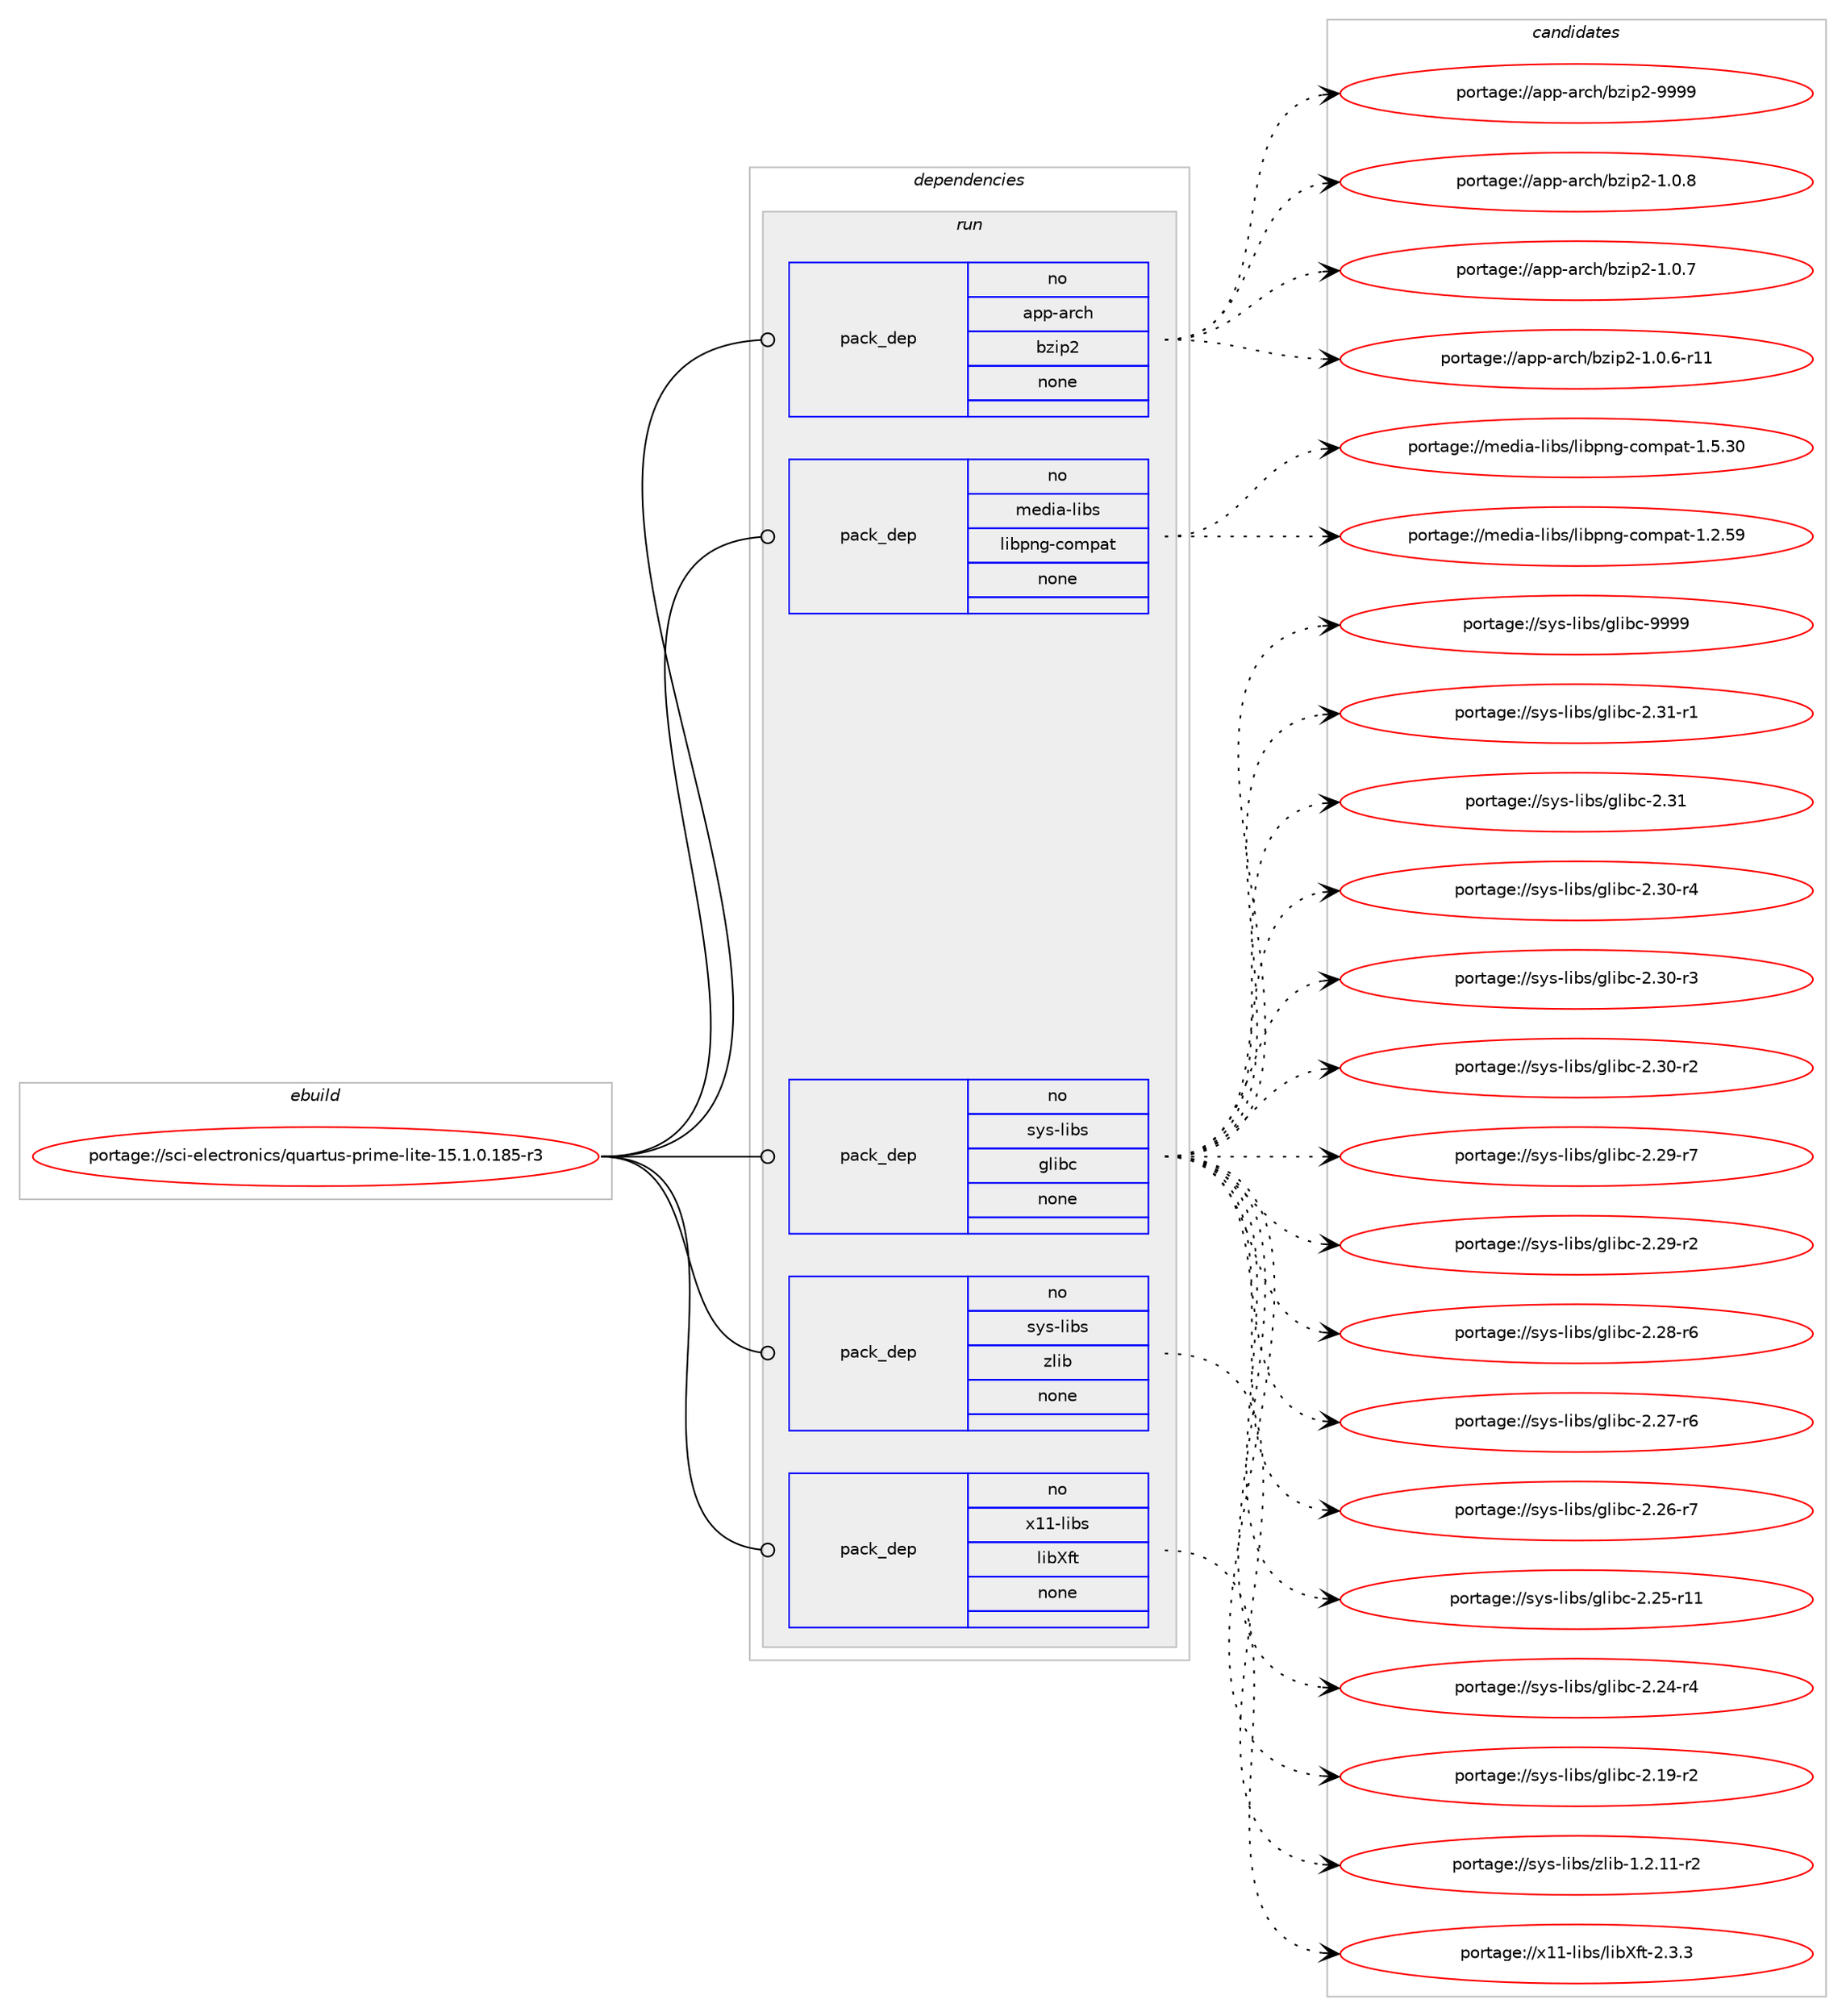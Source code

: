 digraph prolog {

# *************
# Graph options
# *************

newrank=true;
concentrate=true;
compound=true;
graph [rankdir=LR,fontname=Helvetica,fontsize=10,ranksep=1.5];#, ranksep=2.5, nodesep=0.2];
edge  [arrowhead=vee];
node  [fontname=Helvetica,fontsize=10];

# **********
# The ebuild
# **********

subgraph cluster_leftcol {
color=gray;
rank=same;
label=<<i>ebuild</i>>;
id [label="portage://sci-electronics/quartus-prime-lite-15.1.0.185-r3", color=red, width=4, href="../sci-electronics/quartus-prime-lite-15.1.0.185-r3.svg"];
}

# ****************
# The dependencies
# ****************

subgraph cluster_midcol {
color=gray;
label=<<i>dependencies</i>>;
subgraph cluster_compile {
fillcolor="#eeeeee";
style=filled;
label=<<i>compile</i>>;
}
subgraph cluster_compileandrun {
fillcolor="#eeeeee";
style=filled;
label=<<i>compile and run</i>>;
}
subgraph cluster_run {
fillcolor="#eeeeee";
style=filled;
label=<<i>run</i>>;
subgraph pack41177 {
dependency53378 [label=<<TABLE BORDER="0" CELLBORDER="1" CELLSPACING="0" CELLPADDING="4" WIDTH="220"><TR><TD ROWSPAN="6" CELLPADDING="30">pack_dep</TD></TR><TR><TD WIDTH="110">no</TD></TR><TR><TD>app-arch</TD></TR><TR><TD>bzip2</TD></TR><TR><TD>none</TD></TR><TR><TD></TD></TR></TABLE>>, shape=none, color=blue];
}
id:e -> dependency53378:w [weight=20,style="solid",arrowhead="odot"];
subgraph pack41178 {
dependency53379 [label=<<TABLE BORDER="0" CELLBORDER="1" CELLSPACING="0" CELLPADDING="4" WIDTH="220"><TR><TD ROWSPAN="6" CELLPADDING="30">pack_dep</TD></TR><TR><TD WIDTH="110">no</TD></TR><TR><TD>media-libs</TD></TR><TR><TD>libpng-compat</TD></TR><TR><TD>none</TD></TR><TR><TD></TD></TR></TABLE>>, shape=none, color=blue];
}
id:e -> dependency53379:w [weight=20,style="solid",arrowhead="odot"];
subgraph pack41179 {
dependency53380 [label=<<TABLE BORDER="0" CELLBORDER="1" CELLSPACING="0" CELLPADDING="4" WIDTH="220"><TR><TD ROWSPAN="6" CELLPADDING="30">pack_dep</TD></TR><TR><TD WIDTH="110">no</TD></TR><TR><TD>sys-libs</TD></TR><TR><TD>glibc</TD></TR><TR><TD>none</TD></TR><TR><TD></TD></TR></TABLE>>, shape=none, color=blue];
}
id:e -> dependency53380:w [weight=20,style="solid",arrowhead="odot"];
subgraph pack41180 {
dependency53381 [label=<<TABLE BORDER="0" CELLBORDER="1" CELLSPACING="0" CELLPADDING="4" WIDTH="220"><TR><TD ROWSPAN="6" CELLPADDING="30">pack_dep</TD></TR><TR><TD WIDTH="110">no</TD></TR><TR><TD>sys-libs</TD></TR><TR><TD>zlib</TD></TR><TR><TD>none</TD></TR><TR><TD></TD></TR></TABLE>>, shape=none, color=blue];
}
id:e -> dependency53381:w [weight=20,style="solid",arrowhead="odot"];
subgraph pack41181 {
dependency53382 [label=<<TABLE BORDER="0" CELLBORDER="1" CELLSPACING="0" CELLPADDING="4" WIDTH="220"><TR><TD ROWSPAN="6" CELLPADDING="30">pack_dep</TD></TR><TR><TD WIDTH="110">no</TD></TR><TR><TD>x11-libs</TD></TR><TR><TD>libXft</TD></TR><TR><TD>none</TD></TR><TR><TD></TD></TR></TABLE>>, shape=none, color=blue];
}
id:e -> dependency53382:w [weight=20,style="solid",arrowhead="odot"];
}
}

# **************
# The candidates
# **************

subgraph cluster_choices {
rank=same;
color=gray;
label=<<i>candidates</i>>;

subgraph choice41177 {
color=black;
nodesep=1;
choice971121124597114991044798122105112504557575757 [label="portage://app-arch/bzip2-9999", color=red, width=4,href="../app-arch/bzip2-9999.svg"];
choice97112112459711499104479812210511250454946484656 [label="portage://app-arch/bzip2-1.0.8", color=red, width=4,href="../app-arch/bzip2-1.0.8.svg"];
choice97112112459711499104479812210511250454946484655 [label="portage://app-arch/bzip2-1.0.7", color=red, width=4,href="../app-arch/bzip2-1.0.7.svg"];
choice97112112459711499104479812210511250454946484654451144949 [label="portage://app-arch/bzip2-1.0.6-r11", color=red, width=4,href="../app-arch/bzip2-1.0.6-r11.svg"];
dependency53378:e -> choice971121124597114991044798122105112504557575757:w [style=dotted,weight="100"];
dependency53378:e -> choice97112112459711499104479812210511250454946484656:w [style=dotted,weight="100"];
dependency53378:e -> choice97112112459711499104479812210511250454946484655:w [style=dotted,weight="100"];
dependency53378:e -> choice97112112459711499104479812210511250454946484654451144949:w [style=dotted,weight="100"];
}
subgraph choice41178 {
color=black;
nodesep=1;
choice109101100105974510810598115471081059811211010345991111091129711645494653465148 [label="portage://media-libs/libpng-compat-1.5.30", color=red, width=4,href="../media-libs/libpng-compat-1.5.30.svg"];
choice109101100105974510810598115471081059811211010345991111091129711645494650465357 [label="portage://media-libs/libpng-compat-1.2.59", color=red, width=4,href="../media-libs/libpng-compat-1.2.59.svg"];
dependency53379:e -> choice109101100105974510810598115471081059811211010345991111091129711645494653465148:w [style=dotted,weight="100"];
dependency53379:e -> choice109101100105974510810598115471081059811211010345991111091129711645494650465357:w [style=dotted,weight="100"];
}
subgraph choice41179 {
color=black;
nodesep=1;
choice11512111545108105981154710310810598994557575757 [label="portage://sys-libs/glibc-9999", color=red, width=4,href="../sys-libs/glibc-9999.svg"];
choice115121115451081059811547103108105989945504651494511449 [label="portage://sys-libs/glibc-2.31-r1", color=red, width=4,href="../sys-libs/glibc-2.31-r1.svg"];
choice11512111545108105981154710310810598994550465149 [label="portage://sys-libs/glibc-2.31", color=red, width=4,href="../sys-libs/glibc-2.31.svg"];
choice115121115451081059811547103108105989945504651484511452 [label="portage://sys-libs/glibc-2.30-r4", color=red, width=4,href="../sys-libs/glibc-2.30-r4.svg"];
choice115121115451081059811547103108105989945504651484511451 [label="portage://sys-libs/glibc-2.30-r3", color=red, width=4,href="../sys-libs/glibc-2.30-r3.svg"];
choice115121115451081059811547103108105989945504651484511450 [label="portage://sys-libs/glibc-2.30-r2", color=red, width=4,href="../sys-libs/glibc-2.30-r2.svg"];
choice115121115451081059811547103108105989945504650574511455 [label="portage://sys-libs/glibc-2.29-r7", color=red, width=4,href="../sys-libs/glibc-2.29-r7.svg"];
choice115121115451081059811547103108105989945504650574511450 [label="portage://sys-libs/glibc-2.29-r2", color=red, width=4,href="../sys-libs/glibc-2.29-r2.svg"];
choice115121115451081059811547103108105989945504650564511454 [label="portage://sys-libs/glibc-2.28-r6", color=red, width=4,href="../sys-libs/glibc-2.28-r6.svg"];
choice115121115451081059811547103108105989945504650554511454 [label="portage://sys-libs/glibc-2.27-r6", color=red, width=4,href="../sys-libs/glibc-2.27-r6.svg"];
choice115121115451081059811547103108105989945504650544511455 [label="portage://sys-libs/glibc-2.26-r7", color=red, width=4,href="../sys-libs/glibc-2.26-r7.svg"];
choice11512111545108105981154710310810598994550465053451144949 [label="portage://sys-libs/glibc-2.25-r11", color=red, width=4,href="../sys-libs/glibc-2.25-r11.svg"];
choice115121115451081059811547103108105989945504650524511452 [label="portage://sys-libs/glibc-2.24-r4", color=red, width=4,href="../sys-libs/glibc-2.24-r4.svg"];
choice115121115451081059811547103108105989945504649574511450 [label="portage://sys-libs/glibc-2.19-r2", color=red, width=4,href="../sys-libs/glibc-2.19-r2.svg"];
dependency53380:e -> choice11512111545108105981154710310810598994557575757:w [style=dotted,weight="100"];
dependency53380:e -> choice115121115451081059811547103108105989945504651494511449:w [style=dotted,weight="100"];
dependency53380:e -> choice11512111545108105981154710310810598994550465149:w [style=dotted,weight="100"];
dependency53380:e -> choice115121115451081059811547103108105989945504651484511452:w [style=dotted,weight="100"];
dependency53380:e -> choice115121115451081059811547103108105989945504651484511451:w [style=dotted,weight="100"];
dependency53380:e -> choice115121115451081059811547103108105989945504651484511450:w [style=dotted,weight="100"];
dependency53380:e -> choice115121115451081059811547103108105989945504650574511455:w [style=dotted,weight="100"];
dependency53380:e -> choice115121115451081059811547103108105989945504650574511450:w [style=dotted,weight="100"];
dependency53380:e -> choice115121115451081059811547103108105989945504650564511454:w [style=dotted,weight="100"];
dependency53380:e -> choice115121115451081059811547103108105989945504650554511454:w [style=dotted,weight="100"];
dependency53380:e -> choice115121115451081059811547103108105989945504650544511455:w [style=dotted,weight="100"];
dependency53380:e -> choice11512111545108105981154710310810598994550465053451144949:w [style=dotted,weight="100"];
dependency53380:e -> choice115121115451081059811547103108105989945504650524511452:w [style=dotted,weight="100"];
dependency53380:e -> choice115121115451081059811547103108105989945504649574511450:w [style=dotted,weight="100"];
}
subgraph choice41180 {
color=black;
nodesep=1;
choice11512111545108105981154712210810598454946504649494511450 [label="portage://sys-libs/zlib-1.2.11-r2", color=red, width=4,href="../sys-libs/zlib-1.2.11-r2.svg"];
dependency53381:e -> choice11512111545108105981154712210810598454946504649494511450:w [style=dotted,weight="100"];
}
subgraph choice41181 {
color=black;
nodesep=1;
choice12049494510810598115471081059888102116455046514651 [label="portage://x11-libs/libXft-2.3.3", color=red, width=4,href="../x11-libs/libXft-2.3.3.svg"];
dependency53382:e -> choice12049494510810598115471081059888102116455046514651:w [style=dotted,weight="100"];
}
}

}
